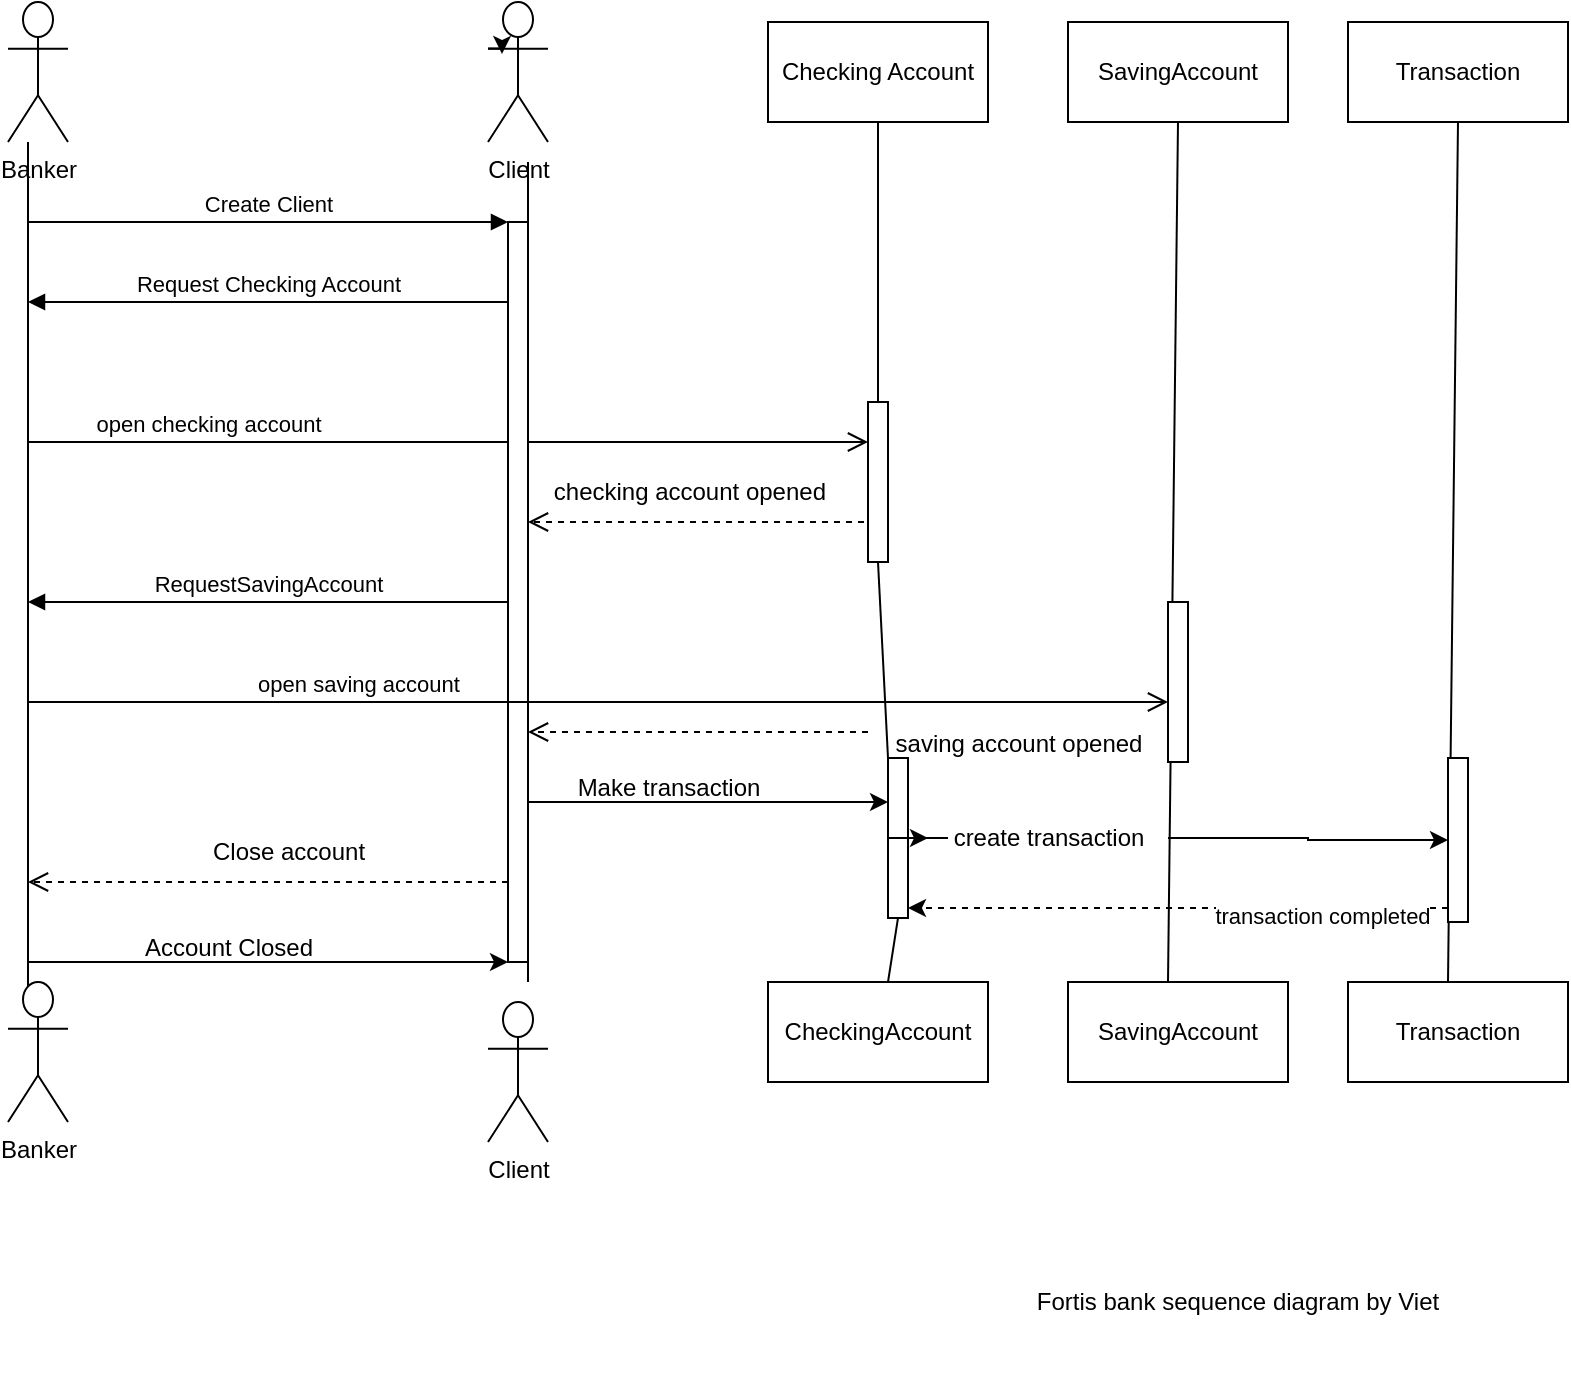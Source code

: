 <mxfile version="22.1.4" type="device">
  <diagram name="Page-1" id="2YBvvXClWsGukQMizWep">
    <mxGraphModel dx="872" dy="746" grid="1" gridSize="10" guides="1" tooltips="1" connect="1" arrows="1" fold="1" page="1" pageScale="1" pageWidth="850" pageHeight="1100" math="0" shadow="0">
      <root>
        <mxCell id="0" />
        <mxCell id="1" parent="0" />
        <mxCell id="_mXC4kbRq305TDD4N9PH-43" value="&lt;div style=&quot;text-align: justify;&quot;&gt;&lt;span style=&quot;background-color: initial;&quot;&gt;saving account opened&lt;/span&gt;&lt;/div&gt;" style="text;html=1;align=center;verticalAlign=bottom;resizable=0;points=[];autosize=1;strokeColor=none;fillColor=none;horizontal=1;" vertex="1" parent="1">
          <mxGeometry x="580" y="360" width="150" height="30" as="geometry" />
        </mxCell>
        <mxCell id="aM9ryv3xv72pqoxQDRHE-7" value="Create Client" style="html=1;verticalAlign=bottom;endArrow=block;edgeStyle=elbowEdgeStyle;elbow=vertical;curved=0;rounded=0;" parent="1" target="_mXC4kbRq305TDD4N9PH-27" edge="1">
          <mxGeometry relative="1" as="geometry">
            <mxPoint x="160" y="120" as="sourcePoint" />
            <Array as="points">
              <mxPoint x="180" y="120" />
            </Array>
            <mxPoint x="370" y="120" as="targetPoint" />
          </mxGeometry>
        </mxCell>
        <mxCell id="aM9ryv3xv72pqoxQDRHE-8" value="" style="html=1;verticalAlign=bottom;endArrow=open;dashed=1;endSize=8;edgeStyle=elbowEdgeStyle;elbow=vertical;curved=0;rounded=0;" parent="1" target="_mXC4kbRq305TDD4N9PH-27" edge="1">
          <mxGeometry x="-0.055" y="-10" relative="1" as="geometry">
            <mxPoint x="350" y="270" as="targetPoint" />
            <Array as="points">
              <mxPoint x="440" y="270" />
            </Array>
            <mxPoint x="590" y="270" as="sourcePoint" />
            <mxPoint as="offset" />
          </mxGeometry>
        </mxCell>
        <mxCell id="aM9ryv3xv72pqoxQDRHE-9" value="Request Checking Account" style="html=1;verticalAlign=bottom;endArrow=block;edgeStyle=elbowEdgeStyle;elbow=vertical;curved=0;rounded=0;" parent="1" source="_mXC4kbRq305TDD4N9PH-27" edge="1">
          <mxGeometry relative="1" as="geometry">
            <mxPoint x="370" y="160" as="sourcePoint" />
            <Array as="points">
              <mxPoint x="190" y="160" />
            </Array>
            <mxPoint x="160" y="160" as="targetPoint" />
          </mxGeometry>
        </mxCell>
        <mxCell id="aM9ryv3xv72pqoxQDRHE-10" value="open checking account" style="html=1;verticalAlign=bottom;endArrow=open;endSize=8;edgeStyle=elbowEdgeStyle;elbow=vertical;curved=0;rounded=0;" parent="1" source="_mXC4kbRq305TDD4N9PH-27" target="_mXC4kbRq305TDD4N9PH-31" edge="1">
          <mxGeometry relative="1" as="geometry">
            <mxPoint x="600" y="230" as="targetPoint" />
            <Array as="points">
              <mxPoint x="160" y="230" />
            </Array>
            <mxPoint x="180" y="220" as="sourcePoint" />
            <mxPoint as="offset" />
          </mxGeometry>
        </mxCell>
        <mxCell id="_mXC4kbRq305TDD4N9PH-5" value="Banker" style="shape=umlActor;verticalLabelPosition=bottom;verticalAlign=top;html=1;" vertex="1" parent="1">
          <mxGeometry x="150" y="10" width="30" height="70" as="geometry" />
        </mxCell>
        <mxCell id="_mXC4kbRq305TDD4N9PH-9" value="Client" style="shape=umlActor;verticalLabelPosition=bottom;verticalAlign=top;html=1;" vertex="1" parent="1">
          <mxGeometry x="390" y="10" width="30" height="70" as="geometry" />
        </mxCell>
        <mxCell id="_mXC4kbRq305TDD4N9PH-10" value="Transaction" style="html=1;whiteSpace=wrap;" vertex="1" parent="1">
          <mxGeometry x="820" y="20" width="110" height="50" as="geometry" />
        </mxCell>
        <mxCell id="_mXC4kbRq305TDD4N9PH-11" value="SavingAccount" style="html=1;whiteSpace=wrap;" vertex="1" parent="1">
          <mxGeometry x="680" y="20" width="110" height="50" as="geometry" />
        </mxCell>
        <mxCell id="_mXC4kbRq305TDD4N9PH-12" value="Checking Account" style="html=1;whiteSpace=wrap;" vertex="1" parent="1">
          <mxGeometry x="530" y="20" width="110" height="50" as="geometry" />
        </mxCell>
        <mxCell id="_mXC4kbRq305TDD4N9PH-13" value="CheckingAccount" style="html=1;whiteSpace=wrap;" vertex="1" parent="1">
          <mxGeometry x="530" y="500" width="110" height="50" as="geometry" />
        </mxCell>
        <mxCell id="_mXC4kbRq305TDD4N9PH-16" value="SavingAccount" style="html=1;whiteSpace=wrap;" vertex="1" parent="1">
          <mxGeometry x="680" y="500" width="110" height="50" as="geometry" />
        </mxCell>
        <mxCell id="_mXC4kbRq305TDD4N9PH-17" value="Transaction" style="html=1;whiteSpace=wrap;" vertex="1" parent="1">
          <mxGeometry x="820" y="500" width="110" height="50" as="geometry" />
        </mxCell>
        <mxCell id="_mXC4kbRq305TDD4N9PH-18" value="" style="endArrow=none;html=1;rounded=0;" edge="1" parent="1">
          <mxGeometry width="50" height="50" relative="1" as="geometry">
            <mxPoint x="160" y="510" as="sourcePoint" />
            <mxPoint x="160" y="80" as="targetPoint" />
          </mxGeometry>
        </mxCell>
        <mxCell id="_mXC4kbRq305TDD4N9PH-19" value="Banker" style="shape=umlActor;verticalLabelPosition=bottom;verticalAlign=top;html=1;" vertex="1" parent="1">
          <mxGeometry x="150" y="500" width="30" height="70" as="geometry" />
        </mxCell>
        <mxCell id="_mXC4kbRq305TDD4N9PH-20" style="edgeStyle=orthogonalEdgeStyle;rounded=0;orthogonalLoop=1;jettySize=auto;html=1;exitX=0;exitY=0.333;exitDx=0;exitDy=0;exitPerimeter=0;entryX=0.233;entryY=0.371;entryDx=0;entryDy=0;entryPerimeter=0;" edge="1" parent="1" source="_mXC4kbRq305TDD4N9PH-9" target="_mXC4kbRq305TDD4N9PH-9">
          <mxGeometry relative="1" as="geometry" />
        </mxCell>
        <mxCell id="_mXC4kbRq305TDD4N9PH-21" value="Client" style="shape=umlActor;verticalLabelPosition=bottom;verticalAlign=top;html=1;" vertex="1" parent="1">
          <mxGeometry x="390" y="510" width="30" height="70" as="geometry" />
        </mxCell>
        <mxCell id="_mXC4kbRq305TDD4N9PH-23" value="" style="endArrow=none;html=1;rounded=0;" edge="1" parent="1" source="_mXC4kbRq305TDD4N9PH-27">
          <mxGeometry width="50" height="50" relative="1" as="geometry">
            <mxPoint x="410" y="500" as="sourcePoint" />
            <mxPoint x="410" y="90" as="targetPoint" />
          </mxGeometry>
        </mxCell>
        <mxCell id="_mXC4kbRq305TDD4N9PH-24" value="" style="endArrow=none;html=1;rounded=0;entryX=0.5;entryY=1;entryDx=0;entryDy=0;" edge="1" parent="1" source="_mXC4kbRq305TDD4N9PH-31" target="_mXC4kbRq305TDD4N9PH-12">
          <mxGeometry width="50" height="50" relative="1" as="geometry">
            <mxPoint x="590" y="500" as="sourcePoint" />
            <mxPoint x="590" y="90" as="targetPoint" />
          </mxGeometry>
        </mxCell>
        <mxCell id="_mXC4kbRq305TDD4N9PH-25" value="" style="endArrow=none;html=1;rounded=0;entryX=0.5;entryY=1;entryDx=0;entryDy=0;" edge="1" parent="1" target="_mXC4kbRq305TDD4N9PH-11">
          <mxGeometry width="50" height="50" relative="1" as="geometry">
            <mxPoint x="730" y="500" as="sourcePoint" />
            <mxPoint x="730" y="90" as="targetPoint" />
          </mxGeometry>
        </mxCell>
        <mxCell id="_mXC4kbRq305TDD4N9PH-26" value="" style="endArrow=none;html=1;rounded=0;entryX=0.5;entryY=1;entryDx=0;entryDy=0;" edge="1" parent="1" target="_mXC4kbRq305TDD4N9PH-10">
          <mxGeometry width="50" height="50" relative="1" as="geometry">
            <mxPoint x="870" y="500" as="sourcePoint" />
            <mxPoint x="870" y="90" as="targetPoint" />
          </mxGeometry>
        </mxCell>
        <mxCell id="_mXC4kbRq305TDD4N9PH-28" value="" style="endArrow=none;html=1;rounded=0;" edge="1" parent="1" target="_mXC4kbRq305TDD4N9PH-27">
          <mxGeometry width="50" height="50" relative="1" as="geometry">
            <mxPoint x="410" y="500" as="sourcePoint" />
            <mxPoint x="410" y="90" as="targetPoint" />
          </mxGeometry>
        </mxCell>
        <mxCell id="_mXC4kbRq305TDD4N9PH-27" value="" style="html=1;points=[[0,0,0,0,5],[0,1,0,0,-5],[1,0,0,0,5],[1,1,0,0,-5]];perimeter=orthogonalPerimeter;outlineConnect=0;targetShapes=umlLifeline;portConstraint=eastwest;newEdgeStyle={&quot;curved&quot;:0,&quot;rounded&quot;:0};" vertex="1" parent="1">
          <mxGeometry x="400" y="120" width="10" height="370" as="geometry" />
        </mxCell>
        <mxCell id="_mXC4kbRq305TDD4N9PH-33" value="checking account opened" style="text;html=1;align=right;verticalAlign=middle;resizable=0;points=[];autosize=1;strokeColor=none;fillColor=none;labelPosition=center;verticalLabelPosition=middle;" vertex="1" parent="1">
          <mxGeometry x="400" y="240" width="160" height="30" as="geometry" />
        </mxCell>
        <mxCell id="_mXC4kbRq305TDD4N9PH-34" value="RequestSavingAccount" style="html=1;verticalAlign=bottom;endArrow=block;edgeStyle=elbowEdgeStyle;elbow=vertical;curved=0;rounded=0;" edge="1" parent="1">
          <mxGeometry relative="1" as="geometry">
            <mxPoint x="400" y="310" as="sourcePoint" />
            <Array as="points">
              <mxPoint x="190" y="310" />
            </Array>
            <mxPoint x="160" y="310" as="targetPoint" />
          </mxGeometry>
        </mxCell>
        <mxCell id="_mXC4kbRq305TDD4N9PH-37" value="open saving account" style="html=1;verticalAlign=bottom;endArrow=open;endSize=8;edgeStyle=elbowEdgeStyle;elbow=vertical;curved=0;rounded=0;" edge="1" parent="1" target="_mXC4kbRq305TDD4N9PH-38">
          <mxGeometry relative="1" as="geometry">
            <mxPoint x="580" y="360" as="targetPoint" />
            <Array as="points">
              <mxPoint x="160" y="360" />
            </Array>
            <mxPoint x="400" y="360" as="sourcePoint" />
            <mxPoint as="offset" />
          </mxGeometry>
        </mxCell>
        <mxCell id="_mXC4kbRq305TDD4N9PH-38" value="" style="html=1;points=[[0,0,0,0,5],[0,1,0,0,-5],[1,0,0,0,5],[1,1,0,0,-5]];perimeter=orthogonalPerimeter;outlineConnect=0;targetShapes=umlLifeline;portConstraint=eastwest;newEdgeStyle={&quot;curved&quot;:0,&quot;rounded&quot;:0};" vertex="1" parent="1">
          <mxGeometry x="730" y="310" width="10" height="80" as="geometry" />
        </mxCell>
        <mxCell id="_mXC4kbRq305TDD4N9PH-40" value="" style="endArrow=none;html=1;rounded=0;entryX=0.5;entryY=1;entryDx=0;entryDy=0;" edge="1" parent="1" source="_mXC4kbRq305TDD4N9PH-51" target="_mXC4kbRq305TDD4N9PH-31">
          <mxGeometry width="50" height="50" relative="1" as="geometry">
            <mxPoint x="590" y="500" as="sourcePoint" />
            <mxPoint x="585" y="70" as="targetPoint" />
          </mxGeometry>
        </mxCell>
        <mxCell id="_mXC4kbRq305TDD4N9PH-31" value="" style="html=1;points=[[0,0,0,0,5],[0,1,0,0,-5],[1,0,0,0,5],[1,1,0,0,-5]];perimeter=orthogonalPerimeter;outlineConnect=0;targetShapes=umlLifeline;portConstraint=eastwest;newEdgeStyle={&quot;curved&quot;:0,&quot;rounded&quot;:0};" vertex="1" parent="1">
          <mxGeometry x="580" y="210" width="10" height="80" as="geometry" />
        </mxCell>
        <mxCell id="_mXC4kbRq305TDD4N9PH-41" value="" style="html=1;verticalAlign=bottom;endArrow=open;dashed=1;endSize=8;edgeStyle=elbowEdgeStyle;elbow=vertical;curved=0;rounded=0;" edge="1" parent="1" source="_mXC4kbRq305TDD4N9PH-43" target="_mXC4kbRq305TDD4N9PH-27">
          <mxGeometry x="-0.055" y="-10" relative="1" as="geometry">
            <mxPoint x="550" y="380" as="targetPoint" />
            <Array as="points" />
            <mxPoint x="730" y="380" as="sourcePoint" />
            <mxPoint as="offset" />
          </mxGeometry>
        </mxCell>
        <mxCell id="_mXC4kbRq305TDD4N9PH-44" value="" style="html=1;verticalAlign=bottom;endArrow=open;dashed=1;endSize=8;edgeStyle=elbowEdgeStyle;elbow=vertical;curved=0;rounded=0;" edge="1" parent="1" target="_mXC4kbRq305TDD4N9PH-43">
          <mxGeometry x="-0.055" y="-10" relative="1" as="geometry">
            <mxPoint x="410" y="380" as="targetPoint" />
            <Array as="points">
              <mxPoint x="580" y="380" />
            </Array>
            <mxPoint x="730" y="380" as="sourcePoint" />
            <mxPoint as="offset" />
          </mxGeometry>
        </mxCell>
        <mxCell id="_mXC4kbRq305TDD4N9PH-45" value="" style="html=1;verticalAlign=bottom;endArrow=open;dashed=1;endSize=8;edgeStyle=elbowEdgeStyle;elbow=vertical;curved=0;rounded=0;" edge="1" parent="1">
          <mxGeometry x="-0.055" y="-10" relative="1" as="geometry">
            <mxPoint x="160" y="450" as="targetPoint" />
            <Array as="points" />
            <mxPoint x="400" y="450" as="sourcePoint" />
            <mxPoint as="offset" />
          </mxGeometry>
        </mxCell>
        <mxCell id="_mXC4kbRq305TDD4N9PH-46" value="Close account" style="text;html=1;align=center;verticalAlign=middle;resizable=0;points=[];autosize=1;strokeColor=none;fillColor=none;" vertex="1" parent="1">
          <mxGeometry x="240" y="420" width="100" height="30" as="geometry" />
        </mxCell>
        <mxCell id="_mXC4kbRq305TDD4N9PH-47" value="" style="endArrow=classic;html=1;rounded=0;" edge="1" parent="1">
          <mxGeometry width="50" height="50" relative="1" as="geometry">
            <mxPoint x="160" y="490" as="sourcePoint" />
            <mxPoint x="400" y="490" as="targetPoint" />
          </mxGeometry>
        </mxCell>
        <mxCell id="_mXC4kbRq305TDD4N9PH-48" value="Account Closed" style="text;html=1;align=center;verticalAlign=middle;resizable=0;points=[];autosize=1;strokeColor=none;fillColor=none;" vertex="1" parent="1">
          <mxGeometry x="205" y="468" width="110" height="30" as="geometry" />
        </mxCell>
        <mxCell id="_mXC4kbRq305TDD4N9PH-49" value="" style="endArrow=classic;html=1;rounded=0;" edge="1" parent="1" source="_mXC4kbRq305TDD4N9PH-27">
          <mxGeometry width="50" height="50" relative="1" as="geometry">
            <mxPoint x="510" y="410" as="sourcePoint" />
            <mxPoint x="590" y="410" as="targetPoint" />
          </mxGeometry>
        </mxCell>
        <mxCell id="_mXC4kbRq305TDD4N9PH-50" value="Make transaction" style="text;html=1;align=center;verticalAlign=middle;resizable=0;points=[];autosize=1;strokeColor=none;fillColor=none;" vertex="1" parent="1">
          <mxGeometry x="420" y="388" width="120" height="30" as="geometry" />
        </mxCell>
        <mxCell id="_mXC4kbRq305TDD4N9PH-52" value="" style="endArrow=none;html=1;rounded=0;entryX=0.5;entryY=1;entryDx=0;entryDy=0;" edge="1" parent="1" target="_mXC4kbRq305TDD4N9PH-51">
          <mxGeometry width="50" height="50" relative="1" as="geometry">
            <mxPoint x="590" y="500" as="sourcePoint" />
            <mxPoint x="585" y="290" as="targetPoint" />
          </mxGeometry>
        </mxCell>
        <mxCell id="_mXC4kbRq305TDD4N9PH-54" style="edgeStyle=orthogonalEdgeStyle;rounded=0;orthogonalLoop=1;jettySize=auto;html=1;curved=0;" edge="1" parent="1" source="_mXC4kbRq305TDD4N9PH-57" target="_mXC4kbRq305TDD4N9PH-53">
          <mxGeometry relative="1" as="geometry" />
        </mxCell>
        <mxCell id="_mXC4kbRq305TDD4N9PH-51" value="" style="html=1;points=[[0,0,0,0,5],[0,1,0,0,-5],[1,0,0,0,5],[1,1,0,0,-5]];perimeter=orthogonalPerimeter;outlineConnect=0;targetShapes=umlLifeline;portConstraint=eastwest;newEdgeStyle={&quot;curved&quot;:0,&quot;rounded&quot;:0};" vertex="1" parent="1">
          <mxGeometry x="590" y="388" width="10" height="80" as="geometry" />
        </mxCell>
        <mxCell id="_mXC4kbRq305TDD4N9PH-53" value="" style="html=1;points=[[0,0,0,0,5],[0,1,0,0,-5],[1,0,0,0,5],[1,1,0,0,-5]];perimeter=orthogonalPerimeter;outlineConnect=0;targetShapes=umlLifeline;portConstraint=eastwest;newEdgeStyle={&quot;curved&quot;:0,&quot;rounded&quot;:0};" vertex="1" parent="1">
          <mxGeometry x="870" y="388" width="10" height="82" as="geometry" />
        </mxCell>
        <mxCell id="_mXC4kbRq305TDD4N9PH-56" style="edgeStyle=orthogonalEdgeStyle;rounded=0;orthogonalLoop=1;jettySize=auto;html=1;curved=0;entryX=1;entryY=1;entryDx=0;entryDy=-5;entryPerimeter=0;dashed=1;" edge="1" parent="1" source="_mXC4kbRq305TDD4N9PH-53" target="_mXC4kbRq305TDD4N9PH-51">
          <mxGeometry relative="1" as="geometry">
            <Array as="points">
              <mxPoint x="810" y="463" />
              <mxPoint x="810" y="463" />
            </Array>
          </mxGeometry>
        </mxCell>
        <mxCell id="_mXC4kbRq305TDD4N9PH-59" value="transaction completed" style="edgeLabel;html=1;align=center;verticalAlign=middle;resizable=0;points=[];" vertex="1" connectable="0" parent="_mXC4kbRq305TDD4N9PH-56">
          <mxGeometry x="-0.533" y="4" relative="1" as="geometry">
            <mxPoint as="offset" />
          </mxGeometry>
        </mxCell>
        <mxCell id="_mXC4kbRq305TDD4N9PH-58" value="" style="edgeStyle=orthogonalEdgeStyle;rounded=0;orthogonalLoop=1;jettySize=auto;html=1;curved=0;" edge="1" parent="1" source="_mXC4kbRq305TDD4N9PH-51" target="_mXC4kbRq305TDD4N9PH-57">
          <mxGeometry relative="1" as="geometry">
            <mxPoint x="600" y="428" as="sourcePoint" />
            <mxPoint x="870" y="429" as="targetPoint" />
          </mxGeometry>
        </mxCell>
        <mxCell id="_mXC4kbRq305TDD4N9PH-57" value="create transaction" style="text;html=1;align=center;verticalAlign=middle;resizable=0;points=[];autosize=1;strokeColor=none;fillColor=none;" vertex="1" parent="1">
          <mxGeometry x="610" y="413" width="120" height="30" as="geometry" />
        </mxCell>
        <mxCell id="_mXC4kbRq305TDD4N9PH-60" value="Fortis bank sequence diagram by Viet" style="text;html=1;strokeColor=none;fillColor=none;align=center;verticalAlign=middle;whiteSpace=wrap;rounded=0;" vertex="1" parent="1">
          <mxGeometry x="650" y="620" width="230" height="80" as="geometry" />
        </mxCell>
      </root>
    </mxGraphModel>
  </diagram>
</mxfile>
